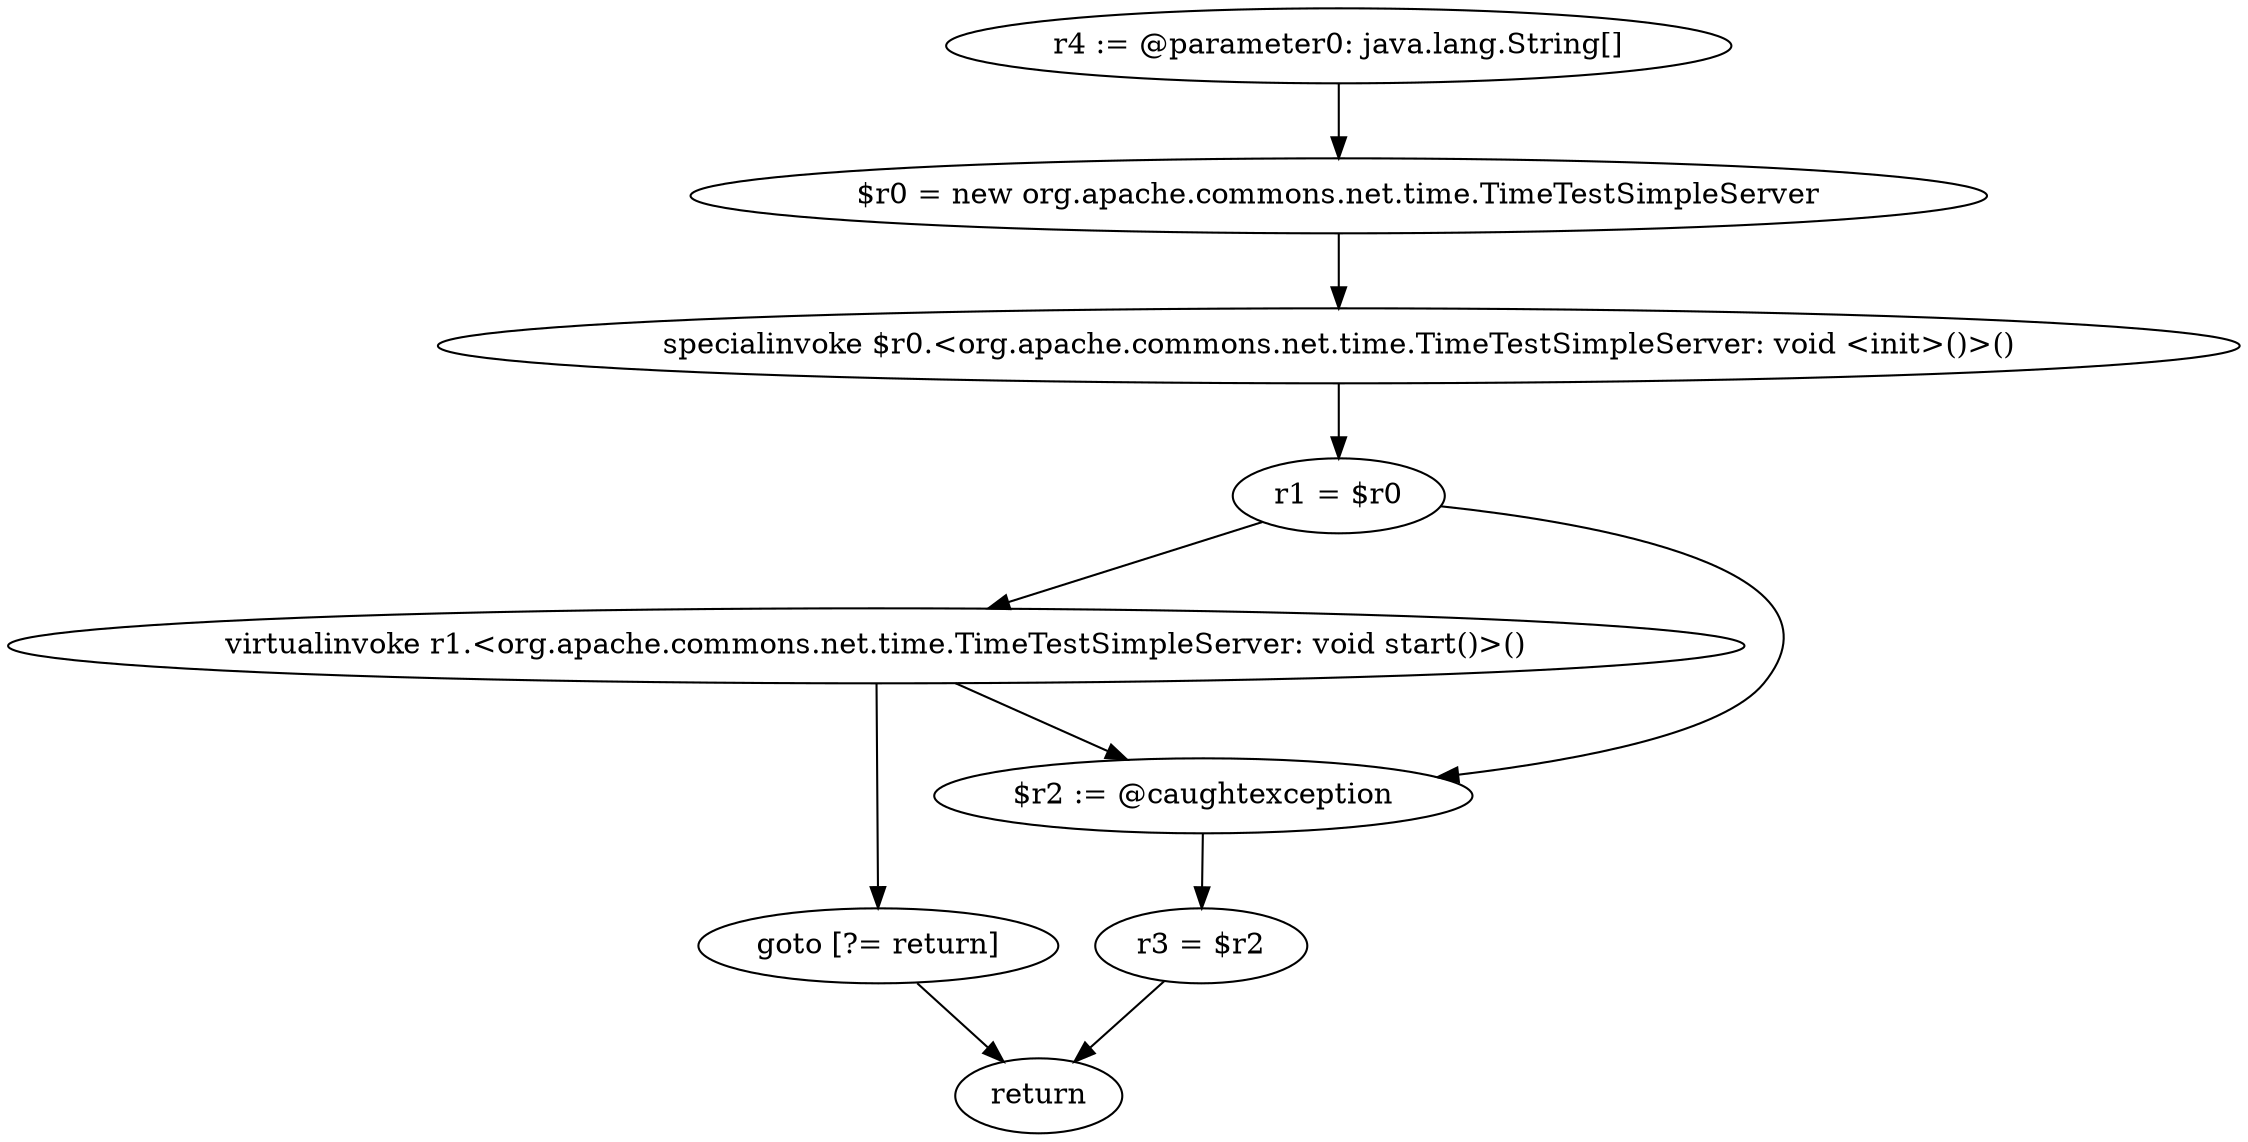 digraph "unitGraph" {
    "r4 := @parameter0: java.lang.String[]"
    "$r0 = new org.apache.commons.net.time.TimeTestSimpleServer"
    "specialinvoke $r0.<org.apache.commons.net.time.TimeTestSimpleServer: void <init>()>()"
    "r1 = $r0"
    "virtualinvoke r1.<org.apache.commons.net.time.TimeTestSimpleServer: void start()>()"
    "goto [?= return]"
    "$r2 := @caughtexception"
    "r3 = $r2"
    "return"
    "r4 := @parameter0: java.lang.String[]"->"$r0 = new org.apache.commons.net.time.TimeTestSimpleServer";
    "$r0 = new org.apache.commons.net.time.TimeTestSimpleServer"->"specialinvoke $r0.<org.apache.commons.net.time.TimeTestSimpleServer: void <init>()>()";
    "specialinvoke $r0.<org.apache.commons.net.time.TimeTestSimpleServer: void <init>()>()"->"r1 = $r0";
    "r1 = $r0"->"virtualinvoke r1.<org.apache.commons.net.time.TimeTestSimpleServer: void start()>()";
    "r1 = $r0"->"$r2 := @caughtexception";
    "virtualinvoke r1.<org.apache.commons.net.time.TimeTestSimpleServer: void start()>()"->"goto [?= return]";
    "virtualinvoke r1.<org.apache.commons.net.time.TimeTestSimpleServer: void start()>()"->"$r2 := @caughtexception";
    "goto [?= return]"->"return";
    "$r2 := @caughtexception"->"r3 = $r2";
    "r3 = $r2"->"return";
}
